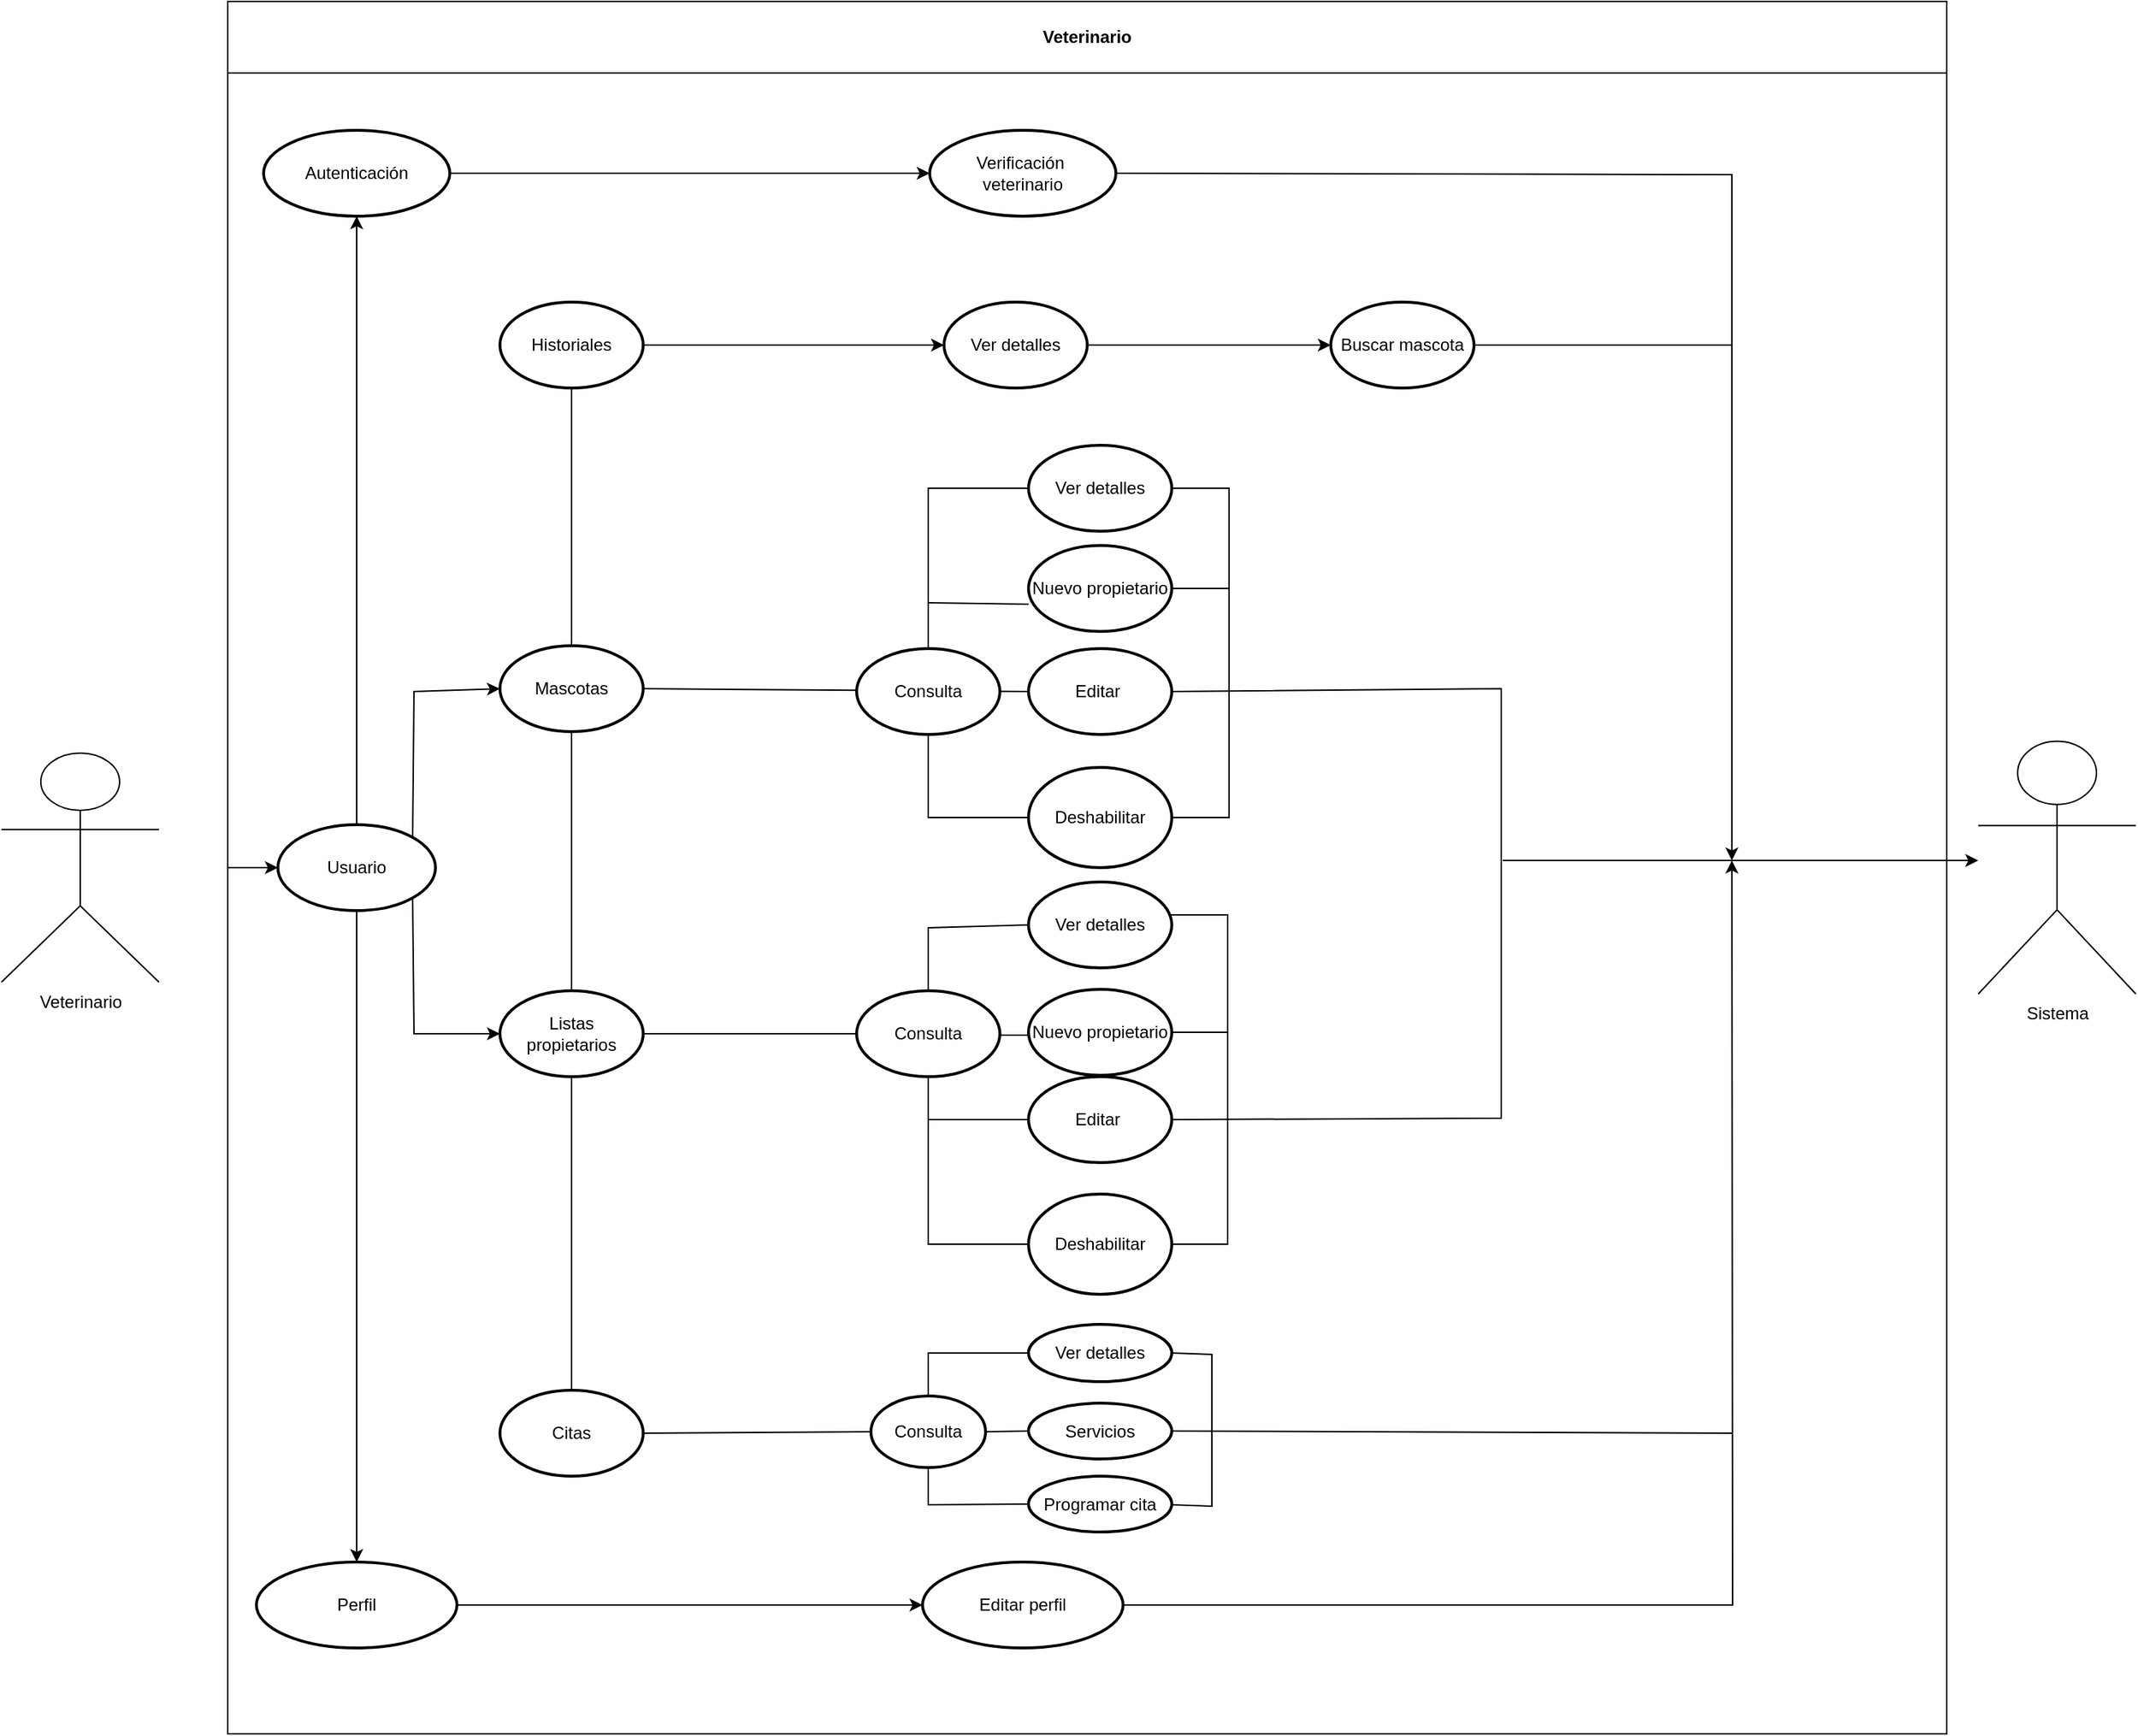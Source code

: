<mxfile version="26.3.0" pages="3">
  <diagram id="C5RBs43oDa-KdzZeNtuy" name="Veterinario">
    <mxGraphModel dx="2593" dy="1427" grid="1" gridSize="10" guides="1" tooltips="1" connect="1" arrows="1" fold="1" page="1" pageScale="1" pageWidth="900" pageHeight="1600" math="0" shadow="0">
      <root>
        <mxCell id="WIyWlLk6GJQsqaUBKTNV-0" />
        <mxCell id="WIyWlLk6GJQsqaUBKTNV-1" parent="WIyWlLk6GJQsqaUBKTNV-0" />
        <mxCell id="A-yhqRB3C_YRHmUlfPgB-1" value="Veterinario" style="shape=umlActor;verticalLabelPosition=bottom;verticalAlign=top;html=1;outlineConnect=0;" parent="WIyWlLk6GJQsqaUBKTNV-1" vertex="1">
          <mxGeometry x="170" y="725" width="110" height="160" as="geometry" />
        </mxCell>
        <mxCell id="A-yhqRB3C_YRHmUlfPgB-2" value="Veterinario" style="swimlane;whiteSpace=wrap;html=1;startSize=50;" parent="WIyWlLk6GJQsqaUBKTNV-1" vertex="1">
          <mxGeometry x="328" y="200" width="1200" height="1210" as="geometry" />
        </mxCell>
        <mxCell id="5IWxuoJtwYJzsOYcUXw--87" value="" style="edgeStyle=orthogonalEdgeStyle;rounded=0;orthogonalLoop=1;jettySize=auto;html=1;" edge="1" parent="A-yhqRB3C_YRHmUlfPgB-2" source="5IWxuoJtwYJzsOYcUXw--85" target="5IWxuoJtwYJzsOYcUXw--86">
          <mxGeometry relative="1" as="geometry" />
        </mxCell>
        <mxCell id="5IWxuoJtwYJzsOYcUXw--85" value="Perfil" style="strokeWidth=2;html=1;shape=mxgraph.flowchart.start_1;whiteSpace=wrap;" vertex="1" parent="A-yhqRB3C_YRHmUlfPgB-2">
          <mxGeometry x="20" y="1090" width="140" height="60" as="geometry" />
        </mxCell>
        <mxCell id="5IWxuoJtwYJzsOYcUXw--158" value="" style="edgeStyle=orthogonalEdgeStyle;rounded=0;orthogonalLoop=1;jettySize=auto;html=1;" edge="1" parent="A-yhqRB3C_YRHmUlfPgB-2" source="5IWxuoJtwYJzsOYcUXw--86">
          <mxGeometry relative="1" as="geometry">
            <mxPoint x="1050" y="600" as="targetPoint" />
          </mxGeometry>
        </mxCell>
        <mxCell id="5IWxuoJtwYJzsOYcUXw--86" value="Editar perfil" style="strokeWidth=2;html=1;shape=mxgraph.flowchart.start_1;whiteSpace=wrap;" vertex="1" parent="A-yhqRB3C_YRHmUlfPgB-2">
          <mxGeometry x="485" y="1090" width="140" height="60" as="geometry" />
        </mxCell>
        <mxCell id="5IWxuoJtwYJzsOYcUXw--90" value="" style="edgeStyle=orthogonalEdgeStyle;rounded=0;orthogonalLoop=1;jettySize=auto;html=1;" edge="1" parent="A-yhqRB3C_YRHmUlfPgB-2" source="5IWxuoJtwYJzsOYcUXw--88" target="5IWxuoJtwYJzsOYcUXw--89">
          <mxGeometry relative="1" as="geometry" />
        </mxCell>
        <mxCell id="5IWxuoJtwYJzsOYcUXw--88" value="Autenticación" style="strokeWidth=2;html=1;shape=mxgraph.flowchart.start_1;whiteSpace=wrap;" vertex="1" parent="A-yhqRB3C_YRHmUlfPgB-2">
          <mxGeometry x="25" y="90" width="130" height="60" as="geometry" />
        </mxCell>
        <mxCell id="5IWxuoJtwYJzsOYcUXw--89" value="Verificación&amp;nbsp;&lt;div&gt;veterinario&lt;/div&gt;" style="strokeWidth=2;html=1;shape=mxgraph.flowchart.start_1;whiteSpace=wrap;" vertex="1" parent="A-yhqRB3C_YRHmUlfPgB-2">
          <mxGeometry x="490" y="90" width="130" height="60" as="geometry" />
        </mxCell>
        <mxCell id="5IWxuoJtwYJzsOYcUXw--91" value="Usuario" style="strokeWidth=2;html=1;shape=mxgraph.flowchart.start_1;whiteSpace=wrap;" vertex="1" parent="A-yhqRB3C_YRHmUlfPgB-2">
          <mxGeometry x="35" y="575" width="110" height="60" as="geometry" />
        </mxCell>
        <mxCell id="5IWxuoJtwYJzsOYcUXw--92" value="" style="endArrow=classic;html=1;rounded=0;exitX=0.5;exitY=0;exitDx=0;exitDy=0;exitPerimeter=0;entryX=0.5;entryY=1;entryDx=0;entryDy=0;entryPerimeter=0;" edge="1" parent="A-yhqRB3C_YRHmUlfPgB-2" source="5IWxuoJtwYJzsOYcUXw--91" target="5IWxuoJtwYJzsOYcUXw--88">
          <mxGeometry width="50" height="50" relative="1" as="geometry">
            <mxPoint x="480" y="470" as="sourcePoint" />
            <mxPoint x="530" y="420" as="targetPoint" />
          </mxGeometry>
        </mxCell>
        <mxCell id="5IWxuoJtwYJzsOYcUXw--93" value="" style="endArrow=classic;html=1;rounded=0;exitX=0.5;exitY=1;exitDx=0;exitDy=0;exitPerimeter=0;entryX=0.5;entryY=0;entryDx=0;entryDy=0;entryPerimeter=0;" edge="1" parent="A-yhqRB3C_YRHmUlfPgB-2" source="5IWxuoJtwYJzsOYcUXw--91" target="5IWxuoJtwYJzsOYcUXw--85">
          <mxGeometry width="50" height="50" relative="1" as="geometry">
            <mxPoint x="110" y="585" as="sourcePoint" />
            <mxPoint x="115" y="160" as="targetPoint" />
          </mxGeometry>
        </mxCell>
        <mxCell id="5IWxuoJtwYJzsOYcUXw--94" value="" style="endArrow=classic;html=1;rounded=0;entryX=0;entryY=0.5;entryDx=0;entryDy=0;entryPerimeter=0;exitX=0;exitY=0.5;exitDx=0;exitDy=0;" edge="1" parent="A-yhqRB3C_YRHmUlfPgB-2" source="A-yhqRB3C_YRHmUlfPgB-2" target="5IWxuoJtwYJzsOYcUXw--91">
          <mxGeometry width="50" height="50" relative="1" as="geometry">
            <mxPoint x="500" y="580" as="sourcePoint" />
            <mxPoint x="550" y="530" as="targetPoint" />
          </mxGeometry>
        </mxCell>
        <mxCell id="5IWxuoJtwYJzsOYcUXw--96" value="Mascotas" style="strokeWidth=2;html=1;shape=mxgraph.flowchart.start_1;whiteSpace=wrap;" vertex="1" parent="A-yhqRB3C_YRHmUlfPgB-2">
          <mxGeometry x="190" y="450" width="100" height="60" as="geometry" />
        </mxCell>
        <mxCell id="5IWxuoJtwYJzsOYcUXw--104" value="" style="edgeStyle=orthogonalEdgeStyle;rounded=0;orthogonalLoop=1;jettySize=auto;html=1;" edge="1" parent="A-yhqRB3C_YRHmUlfPgB-2" source="5IWxuoJtwYJzsOYcUXw--97" target="5IWxuoJtwYJzsOYcUXw--103">
          <mxGeometry relative="1" as="geometry" />
        </mxCell>
        <mxCell id="5IWxuoJtwYJzsOYcUXw--97" value="Historiales" style="strokeWidth=2;html=1;shape=mxgraph.flowchart.start_1;whiteSpace=wrap;" vertex="1" parent="A-yhqRB3C_YRHmUlfPgB-2">
          <mxGeometry x="190" y="210" width="100" height="60" as="geometry" />
        </mxCell>
        <mxCell id="5IWxuoJtwYJzsOYcUXw--95" value="Citas" style="strokeWidth=2;html=1;shape=mxgraph.flowchart.start_1;whiteSpace=wrap;" vertex="1" parent="A-yhqRB3C_YRHmUlfPgB-2">
          <mxGeometry x="190" y="970" width="100" height="60" as="geometry" />
        </mxCell>
        <mxCell id="5IWxuoJtwYJzsOYcUXw--153" value="" style="edgeStyle=orthogonalEdgeStyle;rounded=0;orthogonalLoop=1;jettySize=auto;html=1;" edge="1" parent="A-yhqRB3C_YRHmUlfPgB-2" source="5IWxuoJtwYJzsOYcUXw--103" target="5IWxuoJtwYJzsOYcUXw--152">
          <mxGeometry relative="1" as="geometry" />
        </mxCell>
        <mxCell id="5IWxuoJtwYJzsOYcUXw--103" value="Ver detalles" style="strokeWidth=2;html=1;shape=mxgraph.flowchart.start_1;whiteSpace=wrap;" vertex="1" parent="A-yhqRB3C_YRHmUlfPgB-2">
          <mxGeometry x="500" y="210" width="100" height="60" as="geometry" />
        </mxCell>
        <mxCell id="5IWxuoJtwYJzsOYcUXw--105" value="&lt;div&gt;Listas&lt;/div&gt;propietarios" style="strokeWidth=2;html=1;shape=mxgraph.flowchart.start_1;whiteSpace=wrap;" vertex="1" parent="A-yhqRB3C_YRHmUlfPgB-2">
          <mxGeometry x="190" y="691" width="100" height="60" as="geometry" />
        </mxCell>
        <mxCell id="5IWxuoJtwYJzsOYcUXw--107" value="Ver detalles" style="strokeWidth=2;html=1;shape=mxgraph.flowchart.start_1;whiteSpace=wrap;" vertex="1" parent="A-yhqRB3C_YRHmUlfPgB-2">
          <mxGeometry x="559" y="615" width="100" height="60" as="geometry" />
        </mxCell>
        <mxCell id="5IWxuoJtwYJzsOYcUXw--109" value="Editar&amp;nbsp;" style="strokeWidth=2;html=1;shape=mxgraph.flowchart.start_1;whiteSpace=wrap;" vertex="1" parent="A-yhqRB3C_YRHmUlfPgB-2">
          <mxGeometry x="559" y="751" width="100" height="60" as="geometry" />
        </mxCell>
        <mxCell id="5IWxuoJtwYJzsOYcUXw--108" value="Deshabilitar" style="strokeWidth=2;html=1;shape=mxgraph.flowchart.start_1;whiteSpace=wrap;" vertex="1" parent="A-yhqRB3C_YRHmUlfPgB-2">
          <mxGeometry x="559" y="833" width="100" height="70" as="geometry" />
        </mxCell>
        <mxCell id="5IWxuoJtwYJzsOYcUXw--113" value="" style="endArrow=classic;html=1;rounded=0;entryX=0;entryY=0.5;entryDx=0;entryDy=0;entryPerimeter=0;exitX=0.855;exitY=0.855;exitDx=0;exitDy=0;exitPerimeter=0;" edge="1" parent="A-yhqRB3C_YRHmUlfPgB-2" source="5IWxuoJtwYJzsOYcUXw--91" target="5IWxuoJtwYJzsOYcUXw--105">
          <mxGeometry width="50" height="50" relative="1" as="geometry">
            <mxPoint x="130" y="640" as="sourcePoint" />
            <mxPoint x="540" y="530" as="targetPoint" />
            <Array as="points">
              <mxPoint x="130" y="721" />
            </Array>
          </mxGeometry>
        </mxCell>
        <mxCell id="5IWxuoJtwYJzsOYcUXw--116" value="" style="endArrow=classic;html=1;rounded=0;exitX=0.855;exitY=0.145;exitDx=0;exitDy=0;exitPerimeter=0;entryX=0;entryY=0.5;entryDx=0;entryDy=0;entryPerimeter=0;" edge="1" parent="A-yhqRB3C_YRHmUlfPgB-2" source="5IWxuoJtwYJzsOYcUXw--91" target="5IWxuoJtwYJzsOYcUXw--96">
          <mxGeometry width="50" height="50" relative="1" as="geometry">
            <mxPoint x="146" y="636" as="sourcePoint" />
            <mxPoint x="270" y="790" as="targetPoint" />
            <Array as="points">
              <mxPoint x="130" y="482" />
            </Array>
          </mxGeometry>
        </mxCell>
        <mxCell id="5IWxuoJtwYJzsOYcUXw--118" value="" style="endArrow=none;html=1;rounded=0;exitX=0.5;exitY=0;exitDx=0;exitDy=0;exitPerimeter=0;entryX=0.5;entryY=1;entryDx=0;entryDy=0;entryPerimeter=0;" edge="1" parent="A-yhqRB3C_YRHmUlfPgB-2" source="5IWxuoJtwYJzsOYcUXw--95" target="5IWxuoJtwYJzsOYcUXw--105">
          <mxGeometry width="50" height="50" relative="1" as="geometry">
            <mxPoint x="190" y="840" as="sourcePoint" />
            <mxPoint x="240" y="790" as="targetPoint" />
          </mxGeometry>
        </mxCell>
        <mxCell id="5IWxuoJtwYJzsOYcUXw--119" value="" style="endArrow=none;html=1;rounded=0;exitX=0.5;exitY=0;exitDx=0;exitDy=0;exitPerimeter=0;entryX=0.5;entryY=1;entryDx=0;entryDy=0;entryPerimeter=0;" edge="1" parent="A-yhqRB3C_YRHmUlfPgB-2" source="5IWxuoJtwYJzsOYcUXw--105" target="5IWxuoJtwYJzsOYcUXw--96">
          <mxGeometry width="50" height="50" relative="1" as="geometry">
            <mxPoint x="320" y="900" as="sourcePoint" />
            <mxPoint x="320" y="820" as="targetPoint" />
          </mxGeometry>
        </mxCell>
        <mxCell id="5IWxuoJtwYJzsOYcUXw--121" value="" style="endArrow=none;html=1;rounded=0;exitX=0.5;exitY=0;exitDx=0;exitDy=0;exitPerimeter=0;entryX=0.5;entryY=1;entryDx=0;entryDy=0;entryPerimeter=0;" edge="1" parent="A-yhqRB3C_YRHmUlfPgB-2" source="5IWxuoJtwYJzsOYcUXw--96" target="5IWxuoJtwYJzsOYcUXw--97">
          <mxGeometry width="50" height="50" relative="1" as="geometry">
            <mxPoint x="320" y="760" as="sourcePoint" />
            <mxPoint x="320" y="500" as="targetPoint" />
          </mxGeometry>
        </mxCell>
        <mxCell id="5IWxuoJtwYJzsOYcUXw--123" value="Nuevo propietario" style="strokeWidth=2;html=1;shape=mxgraph.flowchart.start_1;whiteSpace=wrap;" vertex="1" parent="A-yhqRB3C_YRHmUlfPgB-2">
          <mxGeometry x="559" y="690" width="100" height="60" as="geometry" />
        </mxCell>
        <mxCell id="5IWxuoJtwYJzsOYcUXw--133" value="" style="endArrow=none;html=1;rounded=0;entryX=0;entryY=0.5;entryDx=0;entryDy=0;entryPerimeter=0;" edge="1" parent="A-yhqRB3C_YRHmUlfPgB-2" target="5IWxuoJtwYJzsOYcUXw--124">
          <mxGeometry width="50" height="50" relative="1" as="geometry">
            <mxPoint x="489" y="460" as="sourcePoint" />
            <mxPoint x="569" y="310" as="targetPoint" />
            <Array as="points">
              <mxPoint x="489" y="340" />
            </Array>
          </mxGeometry>
        </mxCell>
        <mxCell id="5IWxuoJtwYJzsOYcUXw--144" value="Ver detalles" style="strokeWidth=2;html=1;shape=mxgraph.flowchart.start_1;whiteSpace=wrap;" vertex="1" parent="A-yhqRB3C_YRHmUlfPgB-2">
          <mxGeometry x="559" y="924" width="100" height="40" as="geometry" />
        </mxCell>
        <mxCell id="5IWxuoJtwYJzsOYcUXw--146" value="Programar cita" style="strokeWidth=2;html=1;shape=mxgraph.flowchart.start_1;whiteSpace=wrap;" vertex="1" parent="A-yhqRB3C_YRHmUlfPgB-2">
          <mxGeometry x="559" y="1030" width="100" height="39" as="geometry" />
        </mxCell>
        <mxCell id="5IWxuoJtwYJzsOYcUXw--145" value="Servicios" style="strokeWidth=2;html=1;shape=mxgraph.flowchart.start_1;whiteSpace=wrap;" vertex="1" parent="A-yhqRB3C_YRHmUlfPgB-2">
          <mxGeometry x="559" y="979" width="100" height="39" as="geometry" />
        </mxCell>
        <mxCell id="5IWxuoJtwYJzsOYcUXw--124" value="Ver detalles" style="strokeWidth=2;html=1;shape=mxgraph.flowchart.start_1;whiteSpace=wrap;" vertex="1" parent="A-yhqRB3C_YRHmUlfPgB-2">
          <mxGeometry x="559" y="310" width="100" height="60" as="geometry" />
        </mxCell>
        <mxCell id="5IWxuoJtwYJzsOYcUXw--127" value="Nuevo propietario" style="strokeWidth=2;html=1;shape=mxgraph.flowchart.start_1;whiteSpace=wrap;" vertex="1" parent="A-yhqRB3C_YRHmUlfPgB-2">
          <mxGeometry x="559" y="380" width="100" height="60" as="geometry" />
        </mxCell>
        <mxCell id="5IWxuoJtwYJzsOYcUXw--125" value="Editar&amp;nbsp;" style="strokeWidth=2;html=1;shape=mxgraph.flowchart.start_1;whiteSpace=wrap;" vertex="1" parent="A-yhqRB3C_YRHmUlfPgB-2">
          <mxGeometry x="559" y="452" width="100" height="60" as="geometry" />
        </mxCell>
        <mxCell id="5IWxuoJtwYJzsOYcUXw--126" value="Deshabilitar" style="strokeWidth=2;html=1;shape=mxgraph.flowchart.start_1;whiteSpace=wrap;" vertex="1" parent="A-yhqRB3C_YRHmUlfPgB-2">
          <mxGeometry x="559" y="535" width="100" height="70" as="geometry" />
        </mxCell>
        <mxCell id="5IWxuoJtwYJzsOYcUXw--136" value="" style="endArrow=none;html=1;rounded=0;exitX=1;exitY=0.5;exitDx=0;exitDy=0;exitPerimeter=0;entryX=0;entryY=0.5;entryDx=0;entryDy=0;entryPerimeter=0;" edge="1" parent="A-yhqRB3C_YRHmUlfPgB-2" source="5IWxuoJtwYJzsOYcUXw--96" target="5IWxuoJtwYJzsOYcUXw--125">
          <mxGeometry width="50" height="50" relative="1" as="geometry">
            <mxPoint x="325" y="480.0" as="sourcePoint" />
            <mxPoint x="405" y="482" as="targetPoint" />
          </mxGeometry>
        </mxCell>
        <mxCell id="5IWxuoJtwYJzsOYcUXw--149" value="" style="endArrow=none;html=1;rounded=0;exitX=1;exitY=0.5;exitDx=0;exitDy=0;exitPerimeter=0;entryX=0;entryY=0.5;entryDx=0;entryDy=0;entryPerimeter=0;" edge="1" parent="A-yhqRB3C_YRHmUlfPgB-2" source="5IWxuoJtwYJzsOYcUXw--95" target="5IWxuoJtwYJzsOYcUXw--197">
          <mxGeometry width="50" height="50" relative="1" as="geometry">
            <mxPoint x="325" y="1000" as="sourcePoint" />
            <mxPoint x="485" y="880" as="targetPoint" />
          </mxGeometry>
        </mxCell>
        <mxCell id="5IWxuoJtwYJzsOYcUXw--152" value="Buscar mascota" style="strokeWidth=2;html=1;shape=mxgraph.flowchart.start_1;whiteSpace=wrap;" vertex="1" parent="A-yhqRB3C_YRHmUlfPgB-2">
          <mxGeometry x="770" y="210" width="100" height="60" as="geometry" />
        </mxCell>
        <mxCell id="5IWxuoJtwYJzsOYcUXw--170" value="" style="endArrow=none;html=1;rounded=0;exitX=1;exitY=0.5;exitDx=0;exitDy=0;exitPerimeter=0;" edge="1" parent="A-yhqRB3C_YRHmUlfPgB-2" source="5IWxuoJtwYJzsOYcUXw--127">
          <mxGeometry width="50" height="50" relative="1" as="geometry">
            <mxPoint x="699" y="400" as="sourcePoint" />
            <mxPoint x="699" y="480" as="targetPoint" />
            <Array as="points">
              <mxPoint x="699" y="410" />
            </Array>
          </mxGeometry>
        </mxCell>
        <mxCell id="5IWxuoJtwYJzsOYcUXw--173" value="" style="endArrow=none;html=1;rounded=0;exitX=1;exitY=0.5;exitDx=0;exitDy=0;exitPerimeter=0;" edge="1" parent="A-yhqRB3C_YRHmUlfPgB-2">
          <mxGeometry width="50" height="50" relative="1" as="geometry">
            <mxPoint x="659" y="340" as="sourcePoint" />
            <mxPoint x="699" y="410" as="targetPoint" />
            <Array as="points">
              <mxPoint x="699" y="340" />
            </Array>
          </mxGeometry>
        </mxCell>
        <mxCell id="5IWxuoJtwYJzsOYcUXw--193" value="" style="endArrow=classic;html=1;rounded=0;exitX=1;exitY=0.5;exitDx=0;exitDy=0;exitPerimeter=0;" edge="1" parent="A-yhqRB3C_YRHmUlfPgB-2" source="5IWxuoJtwYJzsOYcUXw--89">
          <mxGeometry width="50" height="50" relative="1" as="geometry">
            <mxPoint x="620" y="116" as="sourcePoint" />
            <mxPoint x="1050" y="600" as="targetPoint" />
            <Array as="points">
              <mxPoint x="1050" y="121" />
            </Array>
          </mxGeometry>
        </mxCell>
        <mxCell id="5IWxuoJtwYJzsOYcUXw--196" value="" style="endArrow=none;html=1;rounded=0;exitX=1;exitY=0.5;exitDx=0;exitDy=0;exitPerimeter=0;" edge="1" parent="A-yhqRB3C_YRHmUlfPgB-2" source="5IWxuoJtwYJzsOYcUXw--152">
          <mxGeometry width="50" height="50" relative="1" as="geometry">
            <mxPoint x="880" y="240" as="sourcePoint" />
            <mxPoint x="1050" y="240" as="targetPoint" />
          </mxGeometry>
        </mxCell>
        <mxCell id="5IWxuoJtwYJzsOYcUXw--197" value="Consulta" style="strokeWidth=2;html=1;shape=mxgraph.flowchart.start_1;whiteSpace=wrap;" vertex="1" parent="A-yhqRB3C_YRHmUlfPgB-2">
          <mxGeometry x="449" y="974" width="80" height="50" as="geometry" />
        </mxCell>
        <mxCell id="5IWxuoJtwYJzsOYcUXw--150" value="" style="endArrow=none;html=1;rounded=0;entryX=0;entryY=0.5;entryDx=0;entryDy=0;entryPerimeter=0;exitX=0.5;exitY=0;exitDx=0;exitDy=0;exitPerimeter=0;" edge="1" parent="A-yhqRB3C_YRHmUlfPgB-2" source="5IWxuoJtwYJzsOYcUXw--197" target="5IWxuoJtwYJzsOYcUXw--144">
          <mxGeometry width="50" height="50" relative="1" as="geometry">
            <mxPoint x="489" y="970" as="sourcePoint" />
            <mxPoint x="569" y="880" as="targetPoint" />
            <Array as="points">
              <mxPoint x="489" y="944" />
            </Array>
          </mxGeometry>
        </mxCell>
        <mxCell id="5IWxuoJtwYJzsOYcUXw--199" value="" style="endArrow=none;html=1;rounded=0;exitX=1;exitY=0.5;exitDx=0;exitDy=0;exitPerimeter=0;entryX=0;entryY=0.5;entryDx=0;entryDy=0;entryPerimeter=0;" edge="1" parent="A-yhqRB3C_YRHmUlfPgB-2" source="5IWxuoJtwYJzsOYcUXw--197" target="5IWxuoJtwYJzsOYcUXw--145">
          <mxGeometry width="50" height="50" relative="1" as="geometry">
            <mxPoint x="729" y="930" as="sourcePoint" />
            <mxPoint x="779" y="880" as="targetPoint" />
          </mxGeometry>
        </mxCell>
        <mxCell id="5IWxuoJtwYJzsOYcUXw--151" value="" style="endArrow=none;html=1;rounded=0;entryX=0;entryY=0.5;entryDx=0;entryDy=0;entryPerimeter=0;exitX=0.5;exitY=1;exitDx=0;exitDy=0;exitPerimeter=0;" edge="1" parent="A-yhqRB3C_YRHmUlfPgB-2" source="5IWxuoJtwYJzsOYcUXw--197" target="5IWxuoJtwYJzsOYcUXw--146">
          <mxGeometry width="50" height="50" relative="1" as="geometry">
            <mxPoint x="489" y="1030" as="sourcePoint" />
            <mxPoint x="569" y="954" as="targetPoint" />
            <Array as="points">
              <mxPoint x="489" y="1050" />
            </Array>
          </mxGeometry>
        </mxCell>
        <mxCell id="5IWxuoJtwYJzsOYcUXw--175" value="Consulta" style="strokeWidth=2;html=1;shape=mxgraph.flowchart.start_1;whiteSpace=wrap;" vertex="1" parent="A-yhqRB3C_YRHmUlfPgB-2">
          <mxGeometry x="439" y="691" width="100" height="60" as="geometry" />
        </mxCell>
        <mxCell id="5IWxuoJtwYJzsOYcUXw--139" value="" style="endArrow=none;html=1;rounded=0;entryX=0;entryY=0.5;entryDx=0;entryDy=0;entryPerimeter=0;exitX=0.5;exitY=0.983;exitDx=0;exitDy=0;exitPerimeter=0;" edge="1" parent="A-yhqRB3C_YRHmUlfPgB-2" source="5IWxuoJtwYJzsOYcUXw--175" target="5IWxuoJtwYJzsOYcUXw--108">
          <mxGeometry width="50" height="50" relative="1" as="geometry">
            <mxPoint x="489" y="761" as="sourcePoint" />
            <mxPoint x="559" y="871" as="targetPoint" />
            <Array as="points">
              <mxPoint x="489" y="868" />
            </Array>
          </mxGeometry>
        </mxCell>
        <mxCell id="5IWxuoJtwYJzsOYcUXw--168" value="Consulta" style="strokeWidth=2;html=1;shape=mxgraph.flowchart.start_1;whiteSpace=wrap;" vertex="1" parent="A-yhqRB3C_YRHmUlfPgB-2">
          <mxGeometry x="439" y="452" width="100" height="60" as="geometry" />
        </mxCell>
        <mxCell id="5IWxuoJtwYJzsOYcUXw--134" value="" style="endArrow=none;html=1;rounded=0;entryX=0;entryY=0.5;entryDx=0;entryDy=0;entryPerimeter=0;" edge="1" parent="A-yhqRB3C_YRHmUlfPgB-2" source="5IWxuoJtwYJzsOYcUXw--168" target="5IWxuoJtwYJzsOYcUXw--126">
          <mxGeometry width="50" height="50" relative="1" as="geometry">
            <mxPoint x="489" y="460" as="sourcePoint" />
            <mxPoint x="569" y="361" as="targetPoint" />
            <Array as="points">
              <mxPoint x="489" y="570" />
            </Array>
          </mxGeometry>
        </mxCell>
        <mxCell id="5IWxuoJtwYJzsOYcUXw--142" value="" style="endArrow=none;html=1;rounded=0;exitX=1;exitY=0.5;exitDx=0;exitDy=0;exitPerimeter=0;entryX=0;entryY=0.5;entryDx=0;entryDy=0;entryPerimeter=0;" edge="1" parent="A-yhqRB3C_YRHmUlfPgB-2" source="5IWxuoJtwYJzsOYcUXw--105" target="5IWxuoJtwYJzsOYcUXw--175">
          <mxGeometry width="50" height="50" relative="1" as="geometry">
            <mxPoint x="325" y="721" as="sourcePoint" />
            <mxPoint x="355" y="720" as="targetPoint" />
          </mxGeometry>
        </mxCell>
        <mxCell id="A-yhqRB3C_YRHmUlfPgB-19" value="Sistema" style="shape=umlActor;verticalLabelPosition=bottom;verticalAlign=top;html=1;outlineConnect=0;" parent="WIyWlLk6GJQsqaUBKTNV-1" vertex="1">
          <mxGeometry x="1550" y="716.75" width="110" height="176.5" as="geometry" />
        </mxCell>
        <mxCell id="5IWxuoJtwYJzsOYcUXw--137" value="" style="endArrow=none;html=1;rounded=0;entryX=0;entryY=0.5;entryDx=0;entryDy=0;entryPerimeter=0;" edge="1" parent="WIyWlLk6GJQsqaUBKTNV-1">
          <mxGeometry width="50" height="50" relative="1" as="geometry">
            <mxPoint x="817" y="620" as="sourcePoint" />
            <mxPoint x="887" y="621" as="targetPoint" />
          </mxGeometry>
        </mxCell>
        <mxCell id="5IWxuoJtwYJzsOYcUXw--138" value="" style="endArrow=none;html=1;rounded=0;entryX=0;entryY=0.5;entryDx=0;entryDy=0;entryPerimeter=0;" edge="1" parent="WIyWlLk6GJQsqaUBKTNV-1" target="5IWxuoJtwYJzsOYcUXw--107">
          <mxGeometry width="50" height="50" relative="1" as="geometry">
            <mxPoint x="817" y="890" as="sourcePoint" />
            <mxPoint x="887" y="852" as="targetPoint" />
            <Array as="points">
              <mxPoint x="817" y="847" />
            </Array>
          </mxGeometry>
        </mxCell>
        <mxCell id="5IWxuoJtwYJzsOYcUXw--140" value="" style="endArrow=none;html=1;rounded=0;entryX=0;entryY=0.5;entryDx=0;entryDy=0;entryPerimeter=0;" edge="1" parent="WIyWlLk6GJQsqaUBKTNV-1" target="5IWxuoJtwYJzsOYcUXw--109">
          <mxGeometry width="50" height="50" relative="1" as="geometry">
            <mxPoint x="817" y="981" as="sourcePoint" />
            <mxPoint x="887" y="992" as="targetPoint" />
          </mxGeometry>
        </mxCell>
        <mxCell id="5IWxuoJtwYJzsOYcUXw--141" value="" style="endArrow=none;html=1;rounded=0;entryX=0;entryY=0.5;entryDx=0;entryDy=0;entryPerimeter=0;" edge="1" parent="WIyWlLk6GJQsqaUBKTNV-1">
          <mxGeometry width="50" height="50" relative="1" as="geometry">
            <mxPoint x="867" y="922" as="sourcePoint" />
            <mxPoint x="887" y="922" as="targetPoint" />
          </mxGeometry>
        </mxCell>
        <mxCell id="5IWxuoJtwYJzsOYcUXw--165" value="" style="endArrow=classic;html=1;rounded=0;" edge="1" parent="WIyWlLk6GJQsqaUBKTNV-1">
          <mxGeometry width="50" height="50" relative="1" as="geometry">
            <mxPoint x="1218" y="800" as="sourcePoint" />
            <mxPoint x="1550" y="800" as="targetPoint" />
          </mxGeometry>
        </mxCell>
        <mxCell id="5IWxuoJtwYJzsOYcUXw--171" value="" style="endArrow=none;html=1;rounded=0;exitX=1;exitY=0.5;exitDx=0;exitDy=0;exitPerimeter=0;" edge="1" parent="WIyWlLk6GJQsqaUBKTNV-1" source="5IWxuoJtwYJzsOYcUXw--126">
          <mxGeometry width="50" height="50" relative="1" as="geometry">
            <mxPoint x="1057" y="740" as="sourcePoint" />
            <mxPoint x="1027" y="680" as="targetPoint" />
            <Array as="points">
              <mxPoint x="1027" y="770" />
            </Array>
          </mxGeometry>
        </mxCell>
        <mxCell id="5IWxuoJtwYJzsOYcUXw--176" value="" style="endArrow=none;html=1;rounded=0;exitX=1;exitY=0.5;exitDx=0;exitDy=0;exitPerimeter=0;" edge="1" parent="WIyWlLk6GJQsqaUBKTNV-1" source="5IWxuoJtwYJzsOYcUXw--123">
          <mxGeometry width="50" height="50" relative="1" as="geometry">
            <mxPoint x="986" y="908" as="sourcePoint" />
            <mxPoint x="1026" y="978" as="targetPoint" />
            <Array as="points">
              <mxPoint x="1026" y="920" />
            </Array>
          </mxGeometry>
        </mxCell>
        <mxCell id="5IWxuoJtwYJzsOYcUXw--177" value="" style="endArrow=none;html=1;rounded=0;exitX=1;exitY=0.5;exitDx=0;exitDy=0;exitPerimeter=0;" edge="1" parent="WIyWlLk6GJQsqaUBKTNV-1">
          <mxGeometry width="50" height="50" relative="1" as="geometry">
            <mxPoint x="986" y="838" as="sourcePoint" />
            <mxPoint x="1026" y="940" as="targetPoint" />
            <Array as="points">
              <mxPoint x="1026" y="838" />
            </Array>
          </mxGeometry>
        </mxCell>
        <mxCell id="5IWxuoJtwYJzsOYcUXw--178" value="" style="endArrow=none;html=1;rounded=0;exitX=1;exitY=0.5;exitDx=0;exitDy=0;exitPerimeter=0;" edge="1" parent="WIyWlLk6GJQsqaUBKTNV-1">
          <mxGeometry width="50" height="50" relative="1" as="geometry">
            <mxPoint x="986" y="1068" as="sourcePoint" />
            <mxPoint x="1026" y="978" as="targetPoint" />
            <Array as="points">
              <mxPoint x="1026" y="1068" />
            </Array>
          </mxGeometry>
        </mxCell>
        <mxCell id="5IWxuoJtwYJzsOYcUXw--181" value="" style="endArrow=none;html=1;rounded=0;entryX=1;entryY=0.5;entryDx=0;entryDy=0;entryPerimeter=0;" edge="1" parent="WIyWlLk6GJQsqaUBKTNV-1" target="5IWxuoJtwYJzsOYcUXw--144">
          <mxGeometry width="50" height="50" relative="1" as="geometry">
            <mxPoint x="1015" y="1201" as="sourcePoint" />
            <mxPoint x="987" y="1147" as="targetPoint" />
            <Array as="points">
              <mxPoint x="1015" y="1145" />
            </Array>
          </mxGeometry>
        </mxCell>
        <mxCell id="5IWxuoJtwYJzsOYcUXw--182" value="" style="endArrow=none;html=1;rounded=0;" edge="1" parent="WIyWlLk6GJQsqaUBKTNV-1">
          <mxGeometry width="50" height="50" relative="1" as="geometry">
            <mxPoint x="1015" y="1201" as="sourcePoint" />
            <mxPoint x="987" y="1250" as="targetPoint" />
            <Array as="points">
              <mxPoint x="1015" y="1251" />
            </Array>
          </mxGeometry>
        </mxCell>
        <mxCell id="5IWxuoJtwYJzsOYcUXw--191" value="" style="endArrow=none;html=1;rounded=0;exitX=1;exitY=0.5;exitDx=0;exitDy=0;exitPerimeter=0;" edge="1" parent="WIyWlLk6GJQsqaUBKTNV-1" source="5IWxuoJtwYJzsOYcUXw--109">
          <mxGeometry width="50" height="50" relative="1" as="geometry">
            <mxPoint x="1057" y="830" as="sourcePoint" />
            <mxPoint x="1217" y="890" as="targetPoint" />
            <Array as="points">
              <mxPoint x="1217" y="980" />
            </Array>
          </mxGeometry>
        </mxCell>
        <mxCell id="5IWxuoJtwYJzsOYcUXw--192" value="" style="endArrow=none;html=1;rounded=0;exitX=1;exitY=0.5;exitDx=0;exitDy=0;exitPerimeter=0;" edge="1" parent="WIyWlLk6GJQsqaUBKTNV-1" source="5IWxuoJtwYJzsOYcUXw--125">
          <mxGeometry width="50" height="50" relative="1" as="geometry">
            <mxPoint x="1057" y="830" as="sourcePoint" />
            <mxPoint x="1217" y="890" as="targetPoint" />
            <Array as="points">
              <mxPoint x="1217" y="680" />
            </Array>
          </mxGeometry>
        </mxCell>
        <mxCell id="5IWxuoJtwYJzsOYcUXw--195" value="" style="endArrow=none;html=1;rounded=0;exitX=1;exitY=0.5;exitDx=0;exitDy=0;exitPerimeter=0;" edge="1" parent="WIyWlLk6GJQsqaUBKTNV-1" source="5IWxuoJtwYJzsOYcUXw--145">
          <mxGeometry width="50" height="50" relative="1" as="geometry">
            <mxPoint x="1048" y="1200" as="sourcePoint" />
            <mxPoint x="1378" y="1200" as="targetPoint" />
          </mxGeometry>
        </mxCell>
      </root>
    </mxGraphModel>
  </diagram>
  <diagram id="_SPPJIUJ8wGcUMoBmwhY" name="Usuario">
    <mxGraphModel dx="2593" dy="1427" grid="1" gridSize="10" guides="1" tooltips="1" connect="1" arrows="1" fold="1" page="1" pageScale="1" pageWidth="900" pageHeight="1600" math="0" shadow="0">
      <root>
        <mxCell id="0" />
        <mxCell id="1" parent="0" />
        <mxCell id="Cu2SPGJrJUQarqcNw6Z8-1" value="Cliente" style="shape=umlActor;verticalLabelPosition=bottom;verticalAlign=top;html=1;outlineConnect=0;" vertex="1" parent="1">
          <mxGeometry x="200" y="716.75" width="110" height="160" as="geometry" />
        </mxCell>
        <mxCell id="Cu2SPGJrJUQarqcNw6Z8-2" value="Cliente" style="swimlane;whiteSpace=wrap;html=1;startSize=50;" vertex="1" parent="1">
          <mxGeometry x="328" y="200" width="1200" height="1210" as="geometry" />
        </mxCell>
        <mxCell id="Cu2SPGJrJUQarqcNw6Z8-3" value="" style="edgeStyle=orthogonalEdgeStyle;rounded=0;orthogonalLoop=1;jettySize=auto;html=1;" edge="1" parent="Cu2SPGJrJUQarqcNw6Z8-2" source="Cu2SPGJrJUQarqcNw6Z8-4" target="Cu2SPGJrJUQarqcNw6Z8-6">
          <mxGeometry relative="1" as="geometry" />
        </mxCell>
        <mxCell id="Cu2SPGJrJUQarqcNw6Z8-4" value="Perfil" style="strokeWidth=2;html=1;shape=mxgraph.flowchart.start_1;whiteSpace=wrap;" vertex="1" parent="Cu2SPGJrJUQarqcNw6Z8-2">
          <mxGeometry x="20" y="1090" width="140" height="60" as="geometry" />
        </mxCell>
        <mxCell id="Cu2SPGJrJUQarqcNw6Z8-5" value="" style="edgeStyle=orthogonalEdgeStyle;rounded=0;orthogonalLoop=1;jettySize=auto;html=1;" edge="1" parent="Cu2SPGJrJUQarqcNw6Z8-2" source="Cu2SPGJrJUQarqcNw6Z8-6">
          <mxGeometry relative="1" as="geometry">
            <mxPoint x="1050" y="600" as="targetPoint" />
          </mxGeometry>
        </mxCell>
        <mxCell id="Cu2SPGJrJUQarqcNw6Z8-6" value="Editar perfil" style="strokeWidth=2;html=1;shape=mxgraph.flowchart.start_1;whiteSpace=wrap;" vertex="1" parent="Cu2SPGJrJUQarqcNw6Z8-2">
          <mxGeometry x="485" y="1090" width="140" height="60" as="geometry" />
        </mxCell>
        <mxCell id="Cu2SPGJrJUQarqcNw6Z8-7" value="" style="edgeStyle=orthogonalEdgeStyle;rounded=0;orthogonalLoop=1;jettySize=auto;html=1;" edge="1" parent="Cu2SPGJrJUQarqcNw6Z8-2" source="Cu2SPGJrJUQarqcNw6Z8-8" target="Cu2SPGJrJUQarqcNw6Z8-9">
          <mxGeometry relative="1" as="geometry" />
        </mxCell>
        <mxCell id="Cu2SPGJrJUQarqcNw6Z8-8" value="Autenticación" style="strokeWidth=2;html=1;shape=mxgraph.flowchart.start_1;whiteSpace=wrap;" vertex="1" parent="Cu2SPGJrJUQarqcNw6Z8-2">
          <mxGeometry x="25" y="90" width="130" height="60" as="geometry" />
        </mxCell>
        <mxCell id="Cu2SPGJrJUQarqcNw6Z8-9" value="Verificación&amp;nbsp;&lt;div&gt;Cliente&lt;/div&gt;" style="strokeWidth=2;html=1;shape=mxgraph.flowchart.start_1;whiteSpace=wrap;" vertex="1" parent="Cu2SPGJrJUQarqcNw6Z8-2">
          <mxGeometry x="490" y="90" width="130" height="60" as="geometry" />
        </mxCell>
        <mxCell id="Cu2SPGJrJUQarqcNw6Z8-10" value="Usuario" style="strokeWidth=2;html=1;shape=mxgraph.flowchart.start_1;whiteSpace=wrap;" vertex="1" parent="Cu2SPGJrJUQarqcNw6Z8-2">
          <mxGeometry x="35" y="575" width="110" height="60" as="geometry" />
        </mxCell>
        <mxCell id="Cu2SPGJrJUQarqcNw6Z8-11" value="" style="endArrow=classic;html=1;rounded=0;exitX=0.5;exitY=0;exitDx=0;exitDy=0;exitPerimeter=0;entryX=0.5;entryY=1;entryDx=0;entryDy=0;entryPerimeter=0;" edge="1" parent="Cu2SPGJrJUQarqcNw6Z8-2" source="Cu2SPGJrJUQarqcNw6Z8-10" target="Cu2SPGJrJUQarqcNw6Z8-8">
          <mxGeometry width="50" height="50" relative="1" as="geometry">
            <mxPoint x="480" y="470" as="sourcePoint" />
            <mxPoint x="530" y="420" as="targetPoint" />
          </mxGeometry>
        </mxCell>
        <mxCell id="Cu2SPGJrJUQarqcNw6Z8-12" value="" style="endArrow=classic;html=1;rounded=0;exitX=0.5;exitY=1;exitDx=0;exitDy=0;exitPerimeter=0;entryX=0.5;entryY=0;entryDx=0;entryDy=0;entryPerimeter=0;" edge="1" parent="Cu2SPGJrJUQarqcNw6Z8-2" source="Cu2SPGJrJUQarqcNw6Z8-10" target="Cu2SPGJrJUQarqcNw6Z8-4">
          <mxGeometry width="50" height="50" relative="1" as="geometry">
            <mxPoint x="110" y="585" as="sourcePoint" />
            <mxPoint x="115" y="160" as="targetPoint" />
          </mxGeometry>
        </mxCell>
        <mxCell id="Cu2SPGJrJUQarqcNw6Z8-13" value="" style="endArrow=classic;html=1;rounded=0;entryX=0;entryY=0.5;entryDx=0;entryDy=0;entryPerimeter=0;exitX=0;exitY=0.5;exitDx=0;exitDy=0;" edge="1" parent="Cu2SPGJrJUQarqcNw6Z8-2" source="Cu2SPGJrJUQarqcNw6Z8-2" target="Cu2SPGJrJUQarqcNw6Z8-10">
          <mxGeometry width="50" height="50" relative="1" as="geometry">
            <mxPoint x="500" y="580" as="sourcePoint" />
            <mxPoint x="550" y="530" as="targetPoint" />
          </mxGeometry>
        </mxCell>
        <mxCell id="Cu2SPGJrJUQarqcNw6Z8-14" value="Mascotas" style="strokeWidth=2;html=1;shape=mxgraph.flowchart.start_1;whiteSpace=wrap;" vertex="1" parent="Cu2SPGJrJUQarqcNw6Z8-2">
          <mxGeometry x="190" y="450" width="100" height="60" as="geometry" />
        </mxCell>
        <mxCell id="Cu2SPGJrJUQarqcNw6Z8-15" value="" style="edgeStyle=orthogonalEdgeStyle;rounded=0;orthogonalLoop=1;jettySize=auto;html=1;" edge="1" parent="Cu2SPGJrJUQarqcNw6Z8-2" source="Cu2SPGJrJUQarqcNw6Z8-16" target="Cu2SPGJrJUQarqcNw6Z8-19">
          <mxGeometry relative="1" as="geometry" />
        </mxCell>
        <mxCell id="Cu2SPGJrJUQarqcNw6Z8-16" value="Ayuda" style="strokeWidth=2;html=1;shape=mxgraph.flowchart.start_1;whiteSpace=wrap;" vertex="1" parent="Cu2SPGJrJUQarqcNw6Z8-2">
          <mxGeometry x="190" y="210" width="100" height="60" as="geometry" />
        </mxCell>
        <mxCell id="Cu2SPGJrJUQarqcNw6Z8-17" value="Citas" style="strokeWidth=2;html=1;shape=mxgraph.flowchart.start_1;whiteSpace=wrap;" vertex="1" parent="Cu2SPGJrJUQarqcNw6Z8-2">
          <mxGeometry x="190" y="970" width="100" height="60" as="geometry" />
        </mxCell>
        <mxCell id="Cu2SPGJrJUQarqcNw6Z8-18" value="" style="edgeStyle=orthogonalEdgeStyle;rounded=0;orthogonalLoop=1;jettySize=auto;html=1;" edge="1" parent="Cu2SPGJrJUQarqcNw6Z8-2" source="Cu2SPGJrJUQarqcNw6Z8-19" target="Cu2SPGJrJUQarqcNw6Z8-40">
          <mxGeometry relative="1" as="geometry" />
        </mxCell>
        <mxCell id="Cu2SPGJrJUQarqcNw6Z8-19" value="Preguntas freecuentes" style="strokeWidth=2;html=1;shape=mxgraph.flowchart.start_1;whiteSpace=wrap;" vertex="1" parent="Cu2SPGJrJUQarqcNw6Z8-2">
          <mxGeometry x="402" y="210" width="100" height="60" as="geometry" />
        </mxCell>
        <mxCell id="Cu2SPGJrJUQarqcNw6Z8-20" value="&lt;div&gt;Servicios&lt;/div&gt;" style="strokeWidth=2;html=1;shape=mxgraph.flowchart.start_1;whiteSpace=wrap;" vertex="1" parent="Cu2SPGJrJUQarqcNw6Z8-2">
          <mxGeometry x="190" y="691" width="100" height="60" as="geometry" />
        </mxCell>
        <mxCell id="Cu2SPGJrJUQarqcNw6Z8-22" value="Agendar cita" style="strokeWidth=2;html=1;shape=mxgraph.flowchart.start_1;whiteSpace=wrap;" vertex="1" parent="Cu2SPGJrJUQarqcNw6Z8-2">
          <mxGeometry x="559" y="691" width="100" height="60" as="geometry" />
        </mxCell>
        <mxCell id="Cu2SPGJrJUQarqcNw6Z8-23" value="Ver todos los servicios" style="strokeWidth=2;html=1;shape=mxgraph.flowchart.start_1;whiteSpace=wrap;" vertex="1" parent="Cu2SPGJrJUQarqcNw6Z8-2">
          <mxGeometry x="559" y="780" width="100" height="70" as="geometry" />
        </mxCell>
        <mxCell id="Cu2SPGJrJUQarqcNw6Z8-24" value="" style="endArrow=classic;html=1;rounded=0;entryX=0;entryY=0.5;entryDx=0;entryDy=0;entryPerimeter=0;exitX=0.855;exitY=0.855;exitDx=0;exitDy=0;exitPerimeter=0;" edge="1" parent="Cu2SPGJrJUQarqcNw6Z8-2" source="Cu2SPGJrJUQarqcNw6Z8-10" target="Cu2SPGJrJUQarqcNw6Z8-20">
          <mxGeometry width="50" height="50" relative="1" as="geometry">
            <mxPoint x="130" y="640" as="sourcePoint" />
            <mxPoint x="540" y="530" as="targetPoint" />
            <Array as="points">
              <mxPoint x="130" y="721" />
            </Array>
          </mxGeometry>
        </mxCell>
        <mxCell id="Cu2SPGJrJUQarqcNw6Z8-25" value="" style="endArrow=classic;html=1;rounded=0;exitX=0.855;exitY=0.145;exitDx=0;exitDy=0;exitPerimeter=0;entryX=0;entryY=0.5;entryDx=0;entryDy=0;entryPerimeter=0;" edge="1" parent="Cu2SPGJrJUQarqcNw6Z8-2" source="Cu2SPGJrJUQarqcNw6Z8-10" target="Cu2SPGJrJUQarqcNw6Z8-14">
          <mxGeometry width="50" height="50" relative="1" as="geometry">
            <mxPoint x="146" y="636" as="sourcePoint" />
            <mxPoint x="270" y="790" as="targetPoint" />
            <Array as="points">
              <mxPoint x="130" y="482" />
            </Array>
          </mxGeometry>
        </mxCell>
        <mxCell id="Cu2SPGJrJUQarqcNw6Z8-26" value="" style="endArrow=none;html=1;rounded=0;exitX=0.5;exitY=0;exitDx=0;exitDy=0;exitPerimeter=0;entryX=0.5;entryY=1;entryDx=0;entryDy=0;entryPerimeter=0;" edge="1" parent="Cu2SPGJrJUQarqcNw6Z8-2" source="Cu2SPGJrJUQarqcNw6Z8-17" target="Cu2SPGJrJUQarqcNw6Z8-20">
          <mxGeometry width="50" height="50" relative="1" as="geometry">
            <mxPoint x="190" y="840" as="sourcePoint" />
            <mxPoint x="240" y="790" as="targetPoint" />
          </mxGeometry>
        </mxCell>
        <mxCell id="Cu2SPGJrJUQarqcNw6Z8-27" value="" style="endArrow=none;html=1;rounded=0;exitX=0.5;exitY=0;exitDx=0;exitDy=0;exitPerimeter=0;entryX=0.5;entryY=1;entryDx=0;entryDy=0;entryPerimeter=0;" edge="1" parent="Cu2SPGJrJUQarqcNw6Z8-2" source="Cu2SPGJrJUQarqcNw6Z8-20" target="Cu2SPGJrJUQarqcNw6Z8-14">
          <mxGeometry width="50" height="50" relative="1" as="geometry">
            <mxPoint x="320" y="900" as="sourcePoint" />
            <mxPoint x="320" y="820" as="targetPoint" />
          </mxGeometry>
        </mxCell>
        <mxCell id="Cu2SPGJrJUQarqcNw6Z8-28" value="" style="endArrow=none;html=1;rounded=0;exitX=0.5;exitY=0;exitDx=0;exitDy=0;exitPerimeter=0;entryX=0.5;entryY=1;entryDx=0;entryDy=0;entryPerimeter=0;" edge="1" parent="Cu2SPGJrJUQarqcNw6Z8-2" source="Cu2SPGJrJUQarqcNw6Z8-14" target="Cu2SPGJrJUQarqcNw6Z8-16">
          <mxGeometry width="50" height="50" relative="1" as="geometry">
            <mxPoint x="320" y="760" as="sourcePoint" />
            <mxPoint x="320" y="500" as="targetPoint" />
          </mxGeometry>
        </mxCell>
        <mxCell id="Cu2SPGJrJUQarqcNw6Z8-29" value="Ver detalles de productos" style="strokeWidth=2;html=1;shape=mxgraph.flowchart.start_1;whiteSpace=wrap;" vertex="1" parent="Cu2SPGJrJUQarqcNw6Z8-2">
          <mxGeometry x="559" y="610" width="100" height="60" as="geometry" />
        </mxCell>
        <mxCell id="Cu2SPGJrJUQarqcNw6Z8-31" value="Ver detalles" style="strokeWidth=2;html=1;shape=mxgraph.flowchart.start_1;whiteSpace=wrap;" vertex="1" parent="Cu2SPGJrJUQarqcNw6Z8-2">
          <mxGeometry x="559" y="924" width="100" height="40" as="geometry" />
        </mxCell>
        <mxCell id="Cu2SPGJrJUQarqcNw6Z8-32" value="Cancelar" style="strokeWidth=2;html=1;shape=mxgraph.flowchart.start_1;whiteSpace=wrap;" vertex="1" parent="Cu2SPGJrJUQarqcNw6Z8-2">
          <mxGeometry x="559" y="1030" width="100" height="39" as="geometry" />
        </mxCell>
        <mxCell id="Cu2SPGJrJUQarqcNw6Z8-33" value="Ver todas" style="strokeWidth=2;html=1;shape=mxgraph.flowchart.start_1;whiteSpace=wrap;" vertex="1" parent="Cu2SPGJrJUQarqcNw6Z8-2">
          <mxGeometry x="559" y="979" width="100" height="39" as="geometry" />
        </mxCell>
        <mxCell id="Cu2SPGJrJUQarqcNw6Z8-35" value="Ver historial" style="strokeWidth=2;html=1;shape=mxgraph.flowchart.start_1;whiteSpace=wrap;" vertex="1" parent="Cu2SPGJrJUQarqcNw6Z8-2">
          <mxGeometry x="589" y="400" width="100" height="60" as="geometry" />
        </mxCell>
        <mxCell id="Cu2SPGJrJUQarqcNw6Z8-36" value="Actualizar datos" style="strokeWidth=2;html=1;shape=mxgraph.flowchart.start_1;whiteSpace=wrap;" vertex="1" parent="Cu2SPGJrJUQarqcNw6Z8-2">
          <mxGeometry x="589" y="500" width="100" height="60" as="geometry" />
        </mxCell>
        <mxCell id="Cu2SPGJrJUQarqcNw6Z8-38" value="" style="endArrow=none;html=1;rounded=0;exitX=1;exitY=0.5;exitDx=0;exitDy=0;exitPerimeter=0;entryX=0;entryY=0.5;entryDx=0;entryDy=0;entryPerimeter=0;" edge="1" parent="Cu2SPGJrJUQarqcNw6Z8-2" source="Cu2SPGJrJUQarqcNw6Z8-14" target="Cu2SPGJrJUQarqcNw6Z8-51">
          <mxGeometry width="50" height="50" relative="1" as="geometry">
            <mxPoint x="325" y="480.0" as="sourcePoint" />
            <mxPoint x="405" y="482" as="targetPoint" />
          </mxGeometry>
        </mxCell>
        <mxCell id="Cu2SPGJrJUQarqcNw6Z8-39" value="" style="endArrow=none;html=1;rounded=0;exitX=1;exitY=0.5;exitDx=0;exitDy=0;exitPerimeter=0;entryX=0;entryY=0.5;entryDx=0;entryDy=0;entryPerimeter=0;" edge="1" parent="Cu2SPGJrJUQarqcNw6Z8-2" source="Cu2SPGJrJUQarqcNw6Z8-17" target="Cu2SPGJrJUQarqcNw6Z8-45">
          <mxGeometry width="50" height="50" relative="1" as="geometry">
            <mxPoint x="325" y="1000" as="sourcePoint" />
            <mxPoint x="485" y="880" as="targetPoint" />
          </mxGeometry>
        </mxCell>
        <mxCell id="Cu2SPGJrJUQarqcNw6Z8-70" value="" style="edgeStyle=orthogonalEdgeStyle;rounded=0;orthogonalLoop=1;jettySize=auto;html=1;" edge="1" parent="Cu2SPGJrJUQarqcNw6Z8-2" source="Cu2SPGJrJUQarqcNw6Z8-40" target="Cu2SPGJrJUQarqcNw6Z8-69">
          <mxGeometry relative="1" as="geometry" />
        </mxCell>
        <mxCell id="Cu2SPGJrJUQarqcNw6Z8-40" value="contacto" style="strokeWidth=2;html=1;shape=mxgraph.flowchart.start_1;whiteSpace=wrap;" vertex="1" parent="Cu2SPGJrJUQarqcNw6Z8-2">
          <mxGeometry x="572" y="210" width="100" height="60" as="geometry" />
        </mxCell>
        <mxCell id="Cu2SPGJrJUQarqcNw6Z8-43" value="" style="endArrow=classic;html=1;rounded=0;exitX=1;exitY=0.5;exitDx=0;exitDy=0;exitPerimeter=0;" edge="1" parent="Cu2SPGJrJUQarqcNw6Z8-2" source="Cu2SPGJrJUQarqcNw6Z8-9">
          <mxGeometry width="50" height="50" relative="1" as="geometry">
            <mxPoint x="620" y="116" as="sourcePoint" />
            <mxPoint x="1050" y="600" as="targetPoint" />
            <Array as="points">
              <mxPoint x="1050" y="121" />
            </Array>
          </mxGeometry>
        </mxCell>
        <mxCell id="Cu2SPGJrJUQarqcNw6Z8-45" value="Consulta" style="strokeWidth=2;html=1;shape=mxgraph.flowchart.start_1;whiteSpace=wrap;" vertex="1" parent="Cu2SPGJrJUQarqcNw6Z8-2">
          <mxGeometry x="449" y="974" width="80" height="50" as="geometry" />
        </mxCell>
        <mxCell id="Cu2SPGJrJUQarqcNw6Z8-46" value="" style="endArrow=none;html=1;rounded=0;entryX=0;entryY=0.5;entryDx=0;entryDy=0;entryPerimeter=0;exitX=0.5;exitY=0;exitDx=0;exitDy=0;exitPerimeter=0;" edge="1" parent="Cu2SPGJrJUQarqcNw6Z8-2" source="Cu2SPGJrJUQarqcNw6Z8-45" target="Cu2SPGJrJUQarqcNw6Z8-31">
          <mxGeometry width="50" height="50" relative="1" as="geometry">
            <mxPoint x="489" y="970" as="sourcePoint" />
            <mxPoint x="569" y="880" as="targetPoint" />
            <Array as="points">
              <mxPoint x="489" y="944" />
            </Array>
          </mxGeometry>
        </mxCell>
        <mxCell id="Cu2SPGJrJUQarqcNw6Z8-47" value="" style="endArrow=none;html=1;rounded=0;exitX=1;exitY=0.5;exitDx=0;exitDy=0;exitPerimeter=0;entryX=0;entryY=0.5;entryDx=0;entryDy=0;entryPerimeter=0;" edge="1" parent="Cu2SPGJrJUQarqcNw6Z8-2" source="Cu2SPGJrJUQarqcNw6Z8-45" target="Cu2SPGJrJUQarqcNw6Z8-33">
          <mxGeometry width="50" height="50" relative="1" as="geometry">
            <mxPoint x="729" y="930" as="sourcePoint" />
            <mxPoint x="779" y="880" as="targetPoint" />
          </mxGeometry>
        </mxCell>
        <mxCell id="Cu2SPGJrJUQarqcNw6Z8-48" value="" style="endArrow=none;html=1;rounded=0;entryX=0;entryY=0.5;entryDx=0;entryDy=0;entryPerimeter=0;exitX=0.5;exitY=1;exitDx=0;exitDy=0;exitPerimeter=0;" edge="1" parent="Cu2SPGJrJUQarqcNw6Z8-2" source="Cu2SPGJrJUQarqcNw6Z8-45" target="Cu2SPGJrJUQarqcNw6Z8-32">
          <mxGeometry width="50" height="50" relative="1" as="geometry">
            <mxPoint x="489" y="1030" as="sourcePoint" />
            <mxPoint x="569" y="954" as="targetPoint" />
            <Array as="points">
              <mxPoint x="489" y="1050" />
            </Array>
          </mxGeometry>
        </mxCell>
        <mxCell id="Cu2SPGJrJUQarqcNw6Z8-49" value="Consulta" style="strokeWidth=2;html=1;shape=mxgraph.flowchart.start_1;whiteSpace=wrap;" vertex="1" parent="Cu2SPGJrJUQarqcNw6Z8-2">
          <mxGeometry x="441" y="691" width="100" height="60" as="geometry" />
        </mxCell>
        <mxCell id="Cu2SPGJrJUQarqcNw6Z8-50" value="" style="endArrow=none;html=1;rounded=0;entryX=0;entryY=0.5;entryDx=0;entryDy=0;entryPerimeter=0;exitX=0.5;exitY=0.983;exitDx=0;exitDy=0;exitPerimeter=0;" edge="1" parent="Cu2SPGJrJUQarqcNw6Z8-2" source="Cu2SPGJrJUQarqcNw6Z8-49" target="Cu2SPGJrJUQarqcNw6Z8-23">
          <mxGeometry width="50" height="50" relative="1" as="geometry">
            <mxPoint x="489" y="761" as="sourcePoint" />
            <mxPoint x="559" y="871" as="targetPoint" />
            <Array as="points">
              <mxPoint x="489" y="815" />
            </Array>
          </mxGeometry>
        </mxCell>
        <mxCell id="Cu2SPGJrJUQarqcNw6Z8-51" value="Consulta" style="strokeWidth=2;html=1;shape=mxgraph.flowchart.start_1;whiteSpace=wrap;" vertex="1" parent="Cu2SPGJrJUQarqcNw6Z8-2">
          <mxGeometry x="391" y="450" width="99" height="60" as="geometry" />
        </mxCell>
        <mxCell id="Cu2SPGJrJUQarqcNw6Z8-53" value="" style="endArrow=none;html=1;rounded=0;exitX=1;exitY=0.5;exitDx=0;exitDy=0;exitPerimeter=0;entryX=0;entryY=0.5;entryDx=0;entryDy=0;entryPerimeter=0;" edge="1" parent="Cu2SPGJrJUQarqcNw6Z8-2" source="Cu2SPGJrJUQarqcNw6Z8-20" target="Cu2SPGJrJUQarqcNw6Z8-49">
          <mxGeometry width="50" height="50" relative="1" as="geometry">
            <mxPoint x="325" y="721" as="sourcePoint" />
            <mxPoint x="355" y="720" as="targetPoint" />
          </mxGeometry>
        </mxCell>
        <mxCell id="Cu2SPGJrJUQarqcNw6Z8-69" value="redes sociales" style="strokeWidth=2;html=1;shape=mxgraph.flowchart.start_1;whiteSpace=wrap;" vertex="1" parent="Cu2SPGJrJUQarqcNw6Z8-2">
          <mxGeometry x="762" y="210" width="100" height="60" as="geometry" />
        </mxCell>
        <mxCell id="Cu2SPGJrJUQarqcNw6Z8-77" value="" style="strokeWidth=1;html=1;shape=mxgraph.flowchart.annotation_2;align=left;labelPosition=right;pointerEvents=1;" vertex="1" parent="Cu2SPGJrJUQarqcNw6Z8-2">
          <mxGeometry x="490" y="430" width="99" height="100" as="geometry" />
        </mxCell>
        <mxCell id="Cu2SPGJrJUQarqcNw6Z8-88" value="" style="endArrow=none;html=1;rounded=0;exitX=1;exitY=0.5;exitDx=0;exitDy=0;exitPerimeter=0;" edge="1" parent="Cu2SPGJrJUQarqcNw6Z8-2">
          <mxGeometry width="50" height="50" relative="1" as="geometry">
            <mxPoint x="689" y="430" as="sourcePoint" />
            <mxPoint x="782" y="490" as="targetPoint" />
            <Array as="points">
              <mxPoint x="782" y="430" />
            </Array>
          </mxGeometry>
        </mxCell>
        <mxCell id="Cu2SPGJrJUQarqcNw6Z8-54" value="Sistema" style="shape=umlActor;verticalLabelPosition=bottom;verticalAlign=top;html=1;outlineConnect=0;" vertex="1" parent="1">
          <mxGeometry x="1550" y="716.75" width="110" height="176.5" as="geometry" />
        </mxCell>
        <mxCell id="Cu2SPGJrJUQarqcNw6Z8-56" value="" style="endArrow=none;html=1;rounded=0;entryX=0;entryY=0.5;entryDx=0;entryDy=0;entryPerimeter=0;" edge="1" parent="1" target="Cu2SPGJrJUQarqcNw6Z8-29">
          <mxGeometry width="50" height="50" relative="1" as="geometry">
            <mxPoint x="820" y="890" as="sourcePoint" />
            <mxPoint x="887" y="845.0" as="targetPoint" />
            <Array as="points">
              <mxPoint x="820" y="840" />
            </Array>
          </mxGeometry>
        </mxCell>
        <mxCell id="Cu2SPGJrJUQarqcNw6Z8-58" value="" style="endArrow=none;html=1;rounded=0;entryX=0;entryY=0.5;entryDx=0;entryDy=0;entryPerimeter=0;" edge="1" parent="1">
          <mxGeometry width="50" height="50" relative="1" as="geometry">
            <mxPoint x="867" y="922" as="sourcePoint" />
            <mxPoint x="887" y="922" as="targetPoint" />
          </mxGeometry>
        </mxCell>
        <mxCell id="Cu2SPGJrJUQarqcNw6Z8-59" value="" style="endArrow=classic;html=1;rounded=0;exitX=0;exitY=0.5;exitDx=0;exitDy=0;exitPerimeter=0;" edge="1" parent="1">
          <mxGeometry width="50" height="50" relative="1" as="geometry">
            <mxPoint x="1108.0" y="680.0" as="sourcePoint" />
            <mxPoint x="1550" y="800" as="targetPoint" />
            <Array as="points">
              <mxPoint x="1240" y="680" />
              <mxPoint x="1240" y="800" />
            </Array>
          </mxGeometry>
        </mxCell>
        <mxCell id="Cu2SPGJrJUQarqcNw6Z8-64" value="" style="endArrow=none;html=1;rounded=0;entryX=1;entryY=0.5;entryDx=0;entryDy=0;entryPerimeter=0;" edge="1" parent="1" target="Cu2SPGJrJUQarqcNw6Z8-31">
          <mxGeometry width="50" height="50" relative="1" as="geometry">
            <mxPoint x="1015" y="1201" as="sourcePoint" />
            <mxPoint x="987" y="1147" as="targetPoint" />
            <Array as="points">
              <mxPoint x="1015" y="1145" />
            </Array>
          </mxGeometry>
        </mxCell>
        <mxCell id="Cu2SPGJrJUQarqcNw6Z8-65" value="" style="endArrow=none;html=1;rounded=0;" edge="1" parent="1">
          <mxGeometry width="50" height="50" relative="1" as="geometry">
            <mxPoint x="1015" y="1201" as="sourcePoint" />
            <mxPoint x="987" y="1250" as="targetPoint" />
            <Array as="points">
              <mxPoint x="1015" y="1251" />
            </Array>
          </mxGeometry>
        </mxCell>
        <mxCell id="Cu2SPGJrJUQarqcNw6Z8-68" value="" style="endArrow=none;html=1;rounded=0;exitX=1;exitY=0.5;exitDx=0;exitDy=0;exitPerimeter=0;" edge="1" parent="1" source="Cu2SPGJrJUQarqcNw6Z8-33">
          <mxGeometry width="50" height="50" relative="1" as="geometry">
            <mxPoint x="1048" y="1200" as="sourcePoint" />
            <mxPoint x="1378" y="1200" as="targetPoint" />
          </mxGeometry>
        </mxCell>
        <mxCell id="Cu2SPGJrJUQarqcNw6Z8-71" value="" style="endArrow=none;html=1;rounded=0;" edge="1" parent="1" source="Cu2SPGJrJUQarqcNw6Z8-69">
          <mxGeometry width="50" height="50" relative="1" as="geometry">
            <mxPoint x="750" y="720" as="sourcePoint" />
            <mxPoint x="1380" y="440" as="targetPoint" />
          </mxGeometry>
        </mxCell>
        <mxCell id="Cu2SPGJrJUQarqcNw6Z8-87" value="" style="endArrow=none;html=1;rounded=0;exitX=1;exitY=0.5;exitDx=0;exitDy=0;exitPerimeter=0;" edge="1" parent="1" source="Cu2SPGJrJUQarqcNw6Z8-36">
          <mxGeometry width="50" height="50" relative="1" as="geometry">
            <mxPoint x="750" y="820" as="sourcePoint" />
            <mxPoint x="1110" y="680" as="targetPoint" />
            <Array as="points">
              <mxPoint x="1110" y="730" />
            </Array>
          </mxGeometry>
        </mxCell>
        <mxCell id="Cu2SPGJrJUQarqcNw6Z8-89" value="" style="endArrow=none;html=1;rounded=0;exitX=1;exitY=0.5;exitDx=0;exitDy=0;exitPerimeter=0;" edge="1" parent="1" source="Cu2SPGJrJUQarqcNw6Z8-29">
          <mxGeometry width="50" height="50" relative="1" as="geometry">
            <mxPoint x="1027" y="908" as="sourcePoint" />
            <mxPoint x="1120" y="968" as="targetPoint" />
            <Array as="points">
              <mxPoint x="1120" y="840" />
            </Array>
          </mxGeometry>
        </mxCell>
        <mxCell id="Cu2SPGJrJUQarqcNw6Z8-90" value="" style="endArrow=none;html=1;rounded=0;exitX=1;exitY=0.5;exitDx=0;exitDy=0;exitPerimeter=0;" edge="1" parent="1" source="Cu2SPGJrJUQarqcNw6Z8-23">
          <mxGeometry width="50" height="50" relative="1" as="geometry">
            <mxPoint x="1027" y="1008" as="sourcePoint" />
            <mxPoint x="1120" y="958" as="targetPoint" />
            <Array as="points">
              <mxPoint x="1120" y="1015" />
            </Array>
          </mxGeometry>
        </mxCell>
        <mxCell id="Cu2SPGJrJUQarqcNw6Z8-91" value="" style="endArrow=none;html=1;rounded=0;" edge="1" parent="1">
          <mxGeometry width="50" height="50" relative="1" as="geometry">
            <mxPoint x="990" y="920" as="sourcePoint" />
            <mxPoint x="1120" y="920" as="targetPoint" />
          </mxGeometry>
        </mxCell>
        <mxCell id="Cu2SPGJrJUQarqcNw6Z8-92" value="" style="endArrow=none;html=1;rounded=0;" edge="1" parent="1">
          <mxGeometry width="50" height="50" relative="1" as="geometry">
            <mxPoint x="1120" y="920" as="sourcePoint" />
            <mxPoint x="1240" y="800" as="targetPoint" />
            <Array as="points">
              <mxPoint x="1240" y="920" />
            </Array>
          </mxGeometry>
        </mxCell>
      </root>
    </mxGraphModel>
  </diagram>
  <diagram id="7oLKo1c3ZRnArrWNbBam" name="Administradores">
    <mxGraphModel dx="2465" dy="1427" grid="1" gridSize="10" guides="1" tooltips="1" connect="1" arrows="1" fold="1" page="1" pageScale="1" pageWidth="900" pageHeight="1600" math="0" shadow="0">
      <root>
        <mxCell id="0" />
        <mxCell id="1" parent="0" />
      </root>
    </mxGraphModel>
  </diagram>
</mxfile>

